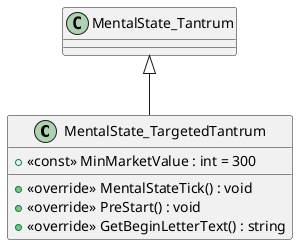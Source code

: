 @startuml
class MentalState_TargetedTantrum {
    + <<const>> MinMarketValue : int = 300
    + <<override>> MentalStateTick() : void
    + <<override>> PreStart() : void
    + <<override>> GetBeginLetterText() : string
}
MentalState_Tantrum <|-- MentalState_TargetedTantrum
@enduml
